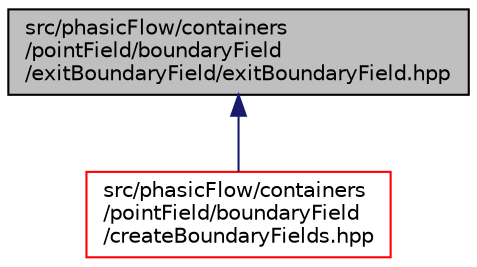 digraph "src/phasicFlow/containers/pointField/boundaryField/exitBoundaryField/exitBoundaryField.hpp"
{
 // LATEX_PDF_SIZE
  edge [fontname="Helvetica",fontsize="10",labelfontname="Helvetica",labelfontsize="10"];
  node [fontname="Helvetica",fontsize="10",shape=record];
  Node1 [label="src/phasicFlow/containers\l/pointField/boundaryField\l/exitBoundaryField/exitBoundaryField.hpp",height=0.2,width=0.4,color="black", fillcolor="grey75", style="filled", fontcolor="black",tooltip=" "];
  Node1 -> Node2 [dir="back",color="midnightblue",fontsize="10",style="solid",fontname="Helvetica"];
  Node2 [label="src/phasicFlow/containers\l/pointField/boundaryField\l/createBoundaryFields.hpp",height=0.2,width=0.4,color="red", fillcolor="white", style="filled",URL="$createBoundaryFields_8hpp.html",tooltip=" "];
}
